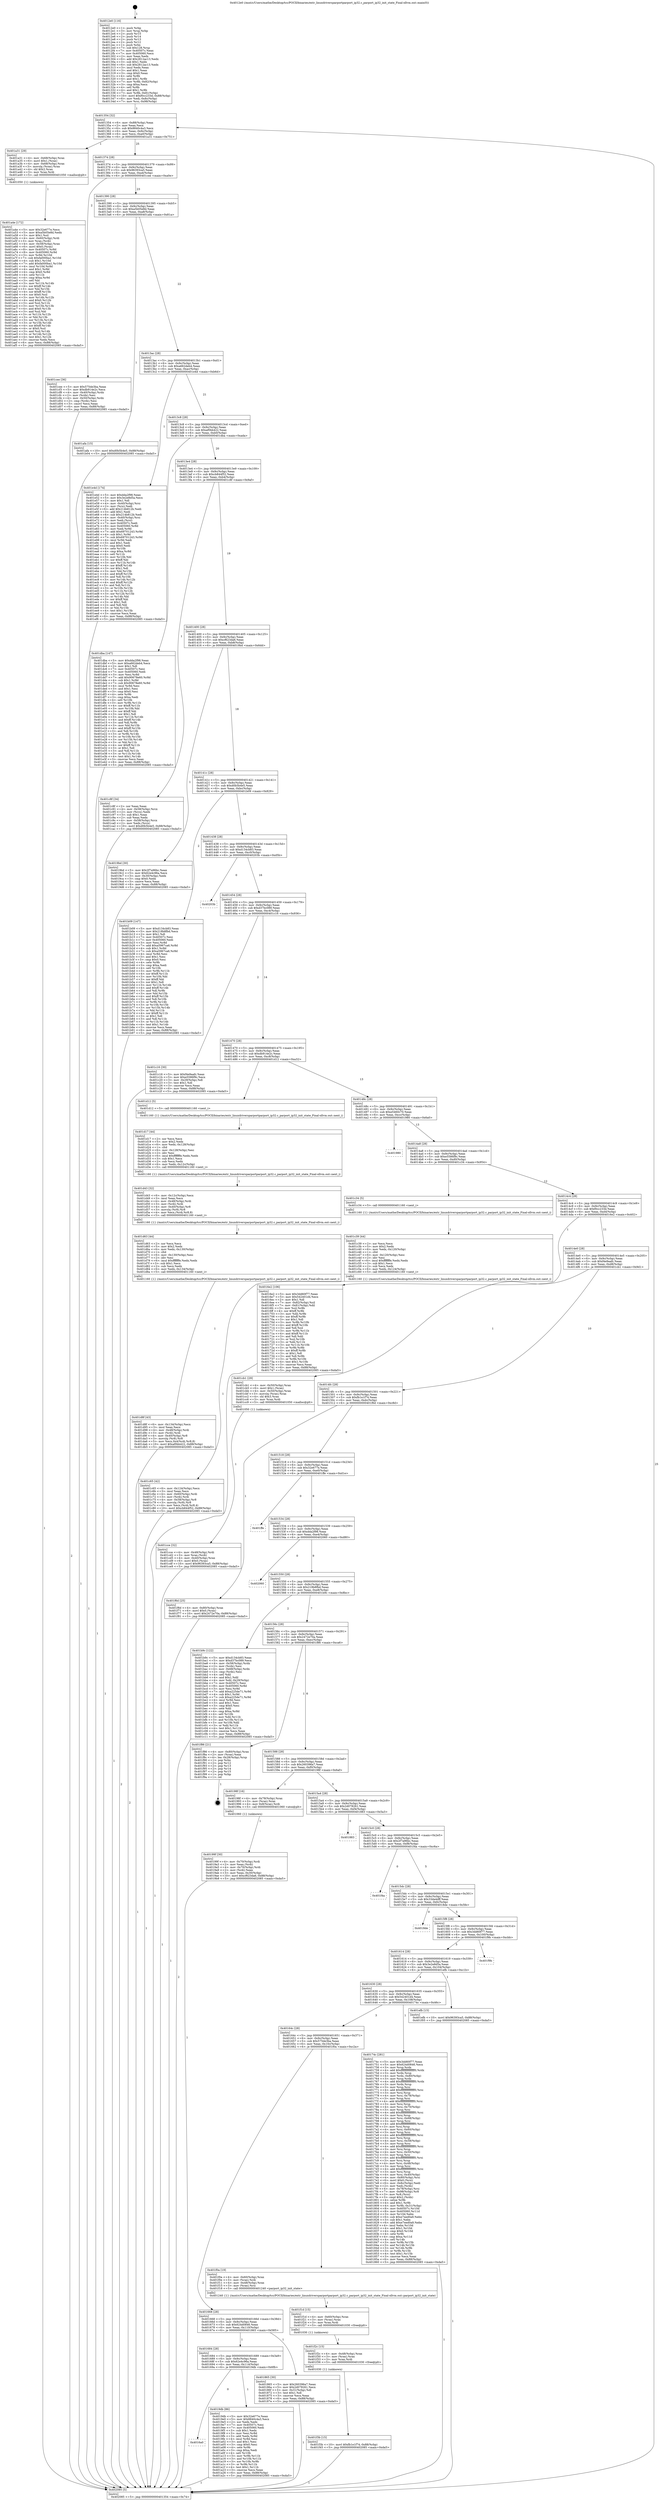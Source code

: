 digraph "0x4012e0" {
  label = "0x4012e0 (/mnt/c/Users/mathe/Desktop/tcc/POCII/binaries/extr_linuxdriversparportparport_ip32.c_parport_ip32_init_state_Final-ollvm.out::main(0))"
  labelloc = "t"
  node[shape=record]

  Entry [label="",width=0.3,height=0.3,shape=circle,fillcolor=black,style=filled]
  "0x401354" [label="{
     0x401354 [32]\l
     | [instrs]\l
     &nbsp;&nbsp;0x401354 \<+6\>: mov -0x88(%rbp),%eax\l
     &nbsp;&nbsp;0x40135a \<+2\>: mov %eax,%ecx\l
     &nbsp;&nbsp;0x40135c \<+6\>: sub $0x8840c4a3,%ecx\l
     &nbsp;&nbsp;0x401362 \<+6\>: mov %eax,-0x9c(%rbp)\l
     &nbsp;&nbsp;0x401368 \<+6\>: mov %ecx,-0xa0(%rbp)\l
     &nbsp;&nbsp;0x40136e \<+6\>: je 0000000000401a31 \<main+0x751\>\l
  }"]
  "0x401a31" [label="{
     0x401a31 [29]\l
     | [instrs]\l
     &nbsp;&nbsp;0x401a31 \<+4\>: mov -0x68(%rbp),%rax\l
     &nbsp;&nbsp;0x401a35 \<+6\>: movl $0x1,(%rax)\l
     &nbsp;&nbsp;0x401a3b \<+4\>: mov -0x68(%rbp),%rax\l
     &nbsp;&nbsp;0x401a3f \<+3\>: movslq (%rax),%rax\l
     &nbsp;&nbsp;0x401a42 \<+4\>: shl $0x2,%rax\l
     &nbsp;&nbsp;0x401a46 \<+3\>: mov %rax,%rdi\l
     &nbsp;&nbsp;0x401a49 \<+5\>: call 0000000000401050 \<malloc@plt\>\l
     | [calls]\l
     &nbsp;&nbsp;0x401050 \{1\} (unknown)\l
  }"]
  "0x401374" [label="{
     0x401374 [28]\l
     | [instrs]\l
     &nbsp;&nbsp;0x401374 \<+5\>: jmp 0000000000401379 \<main+0x99\>\l
     &nbsp;&nbsp;0x401379 \<+6\>: mov -0x9c(%rbp),%eax\l
     &nbsp;&nbsp;0x40137f \<+5\>: sub $0x96393ca5,%eax\l
     &nbsp;&nbsp;0x401384 \<+6\>: mov %eax,-0xa4(%rbp)\l
     &nbsp;&nbsp;0x40138a \<+6\>: je 0000000000401cee \<main+0xa0e\>\l
  }"]
  Exit [label="",width=0.3,height=0.3,shape=circle,fillcolor=black,style=filled,peripheries=2]
  "0x401cee" [label="{
     0x401cee [36]\l
     | [instrs]\l
     &nbsp;&nbsp;0x401cee \<+5\>: mov $0x575de3ba,%eax\l
     &nbsp;&nbsp;0x401cf3 \<+5\>: mov $0xdb914e2c,%ecx\l
     &nbsp;&nbsp;0x401cf8 \<+4\>: mov -0x40(%rbp),%rdx\l
     &nbsp;&nbsp;0x401cfc \<+2\>: mov (%rdx),%esi\l
     &nbsp;&nbsp;0x401cfe \<+4\>: mov -0x50(%rbp),%rdx\l
     &nbsp;&nbsp;0x401d02 \<+2\>: cmp (%rdx),%esi\l
     &nbsp;&nbsp;0x401d04 \<+3\>: cmovl %ecx,%eax\l
     &nbsp;&nbsp;0x401d07 \<+6\>: mov %eax,-0x88(%rbp)\l
     &nbsp;&nbsp;0x401d0d \<+5\>: jmp 0000000000402085 \<main+0xda5\>\l
  }"]
  "0x401390" [label="{
     0x401390 [28]\l
     | [instrs]\l
     &nbsp;&nbsp;0x401390 \<+5\>: jmp 0000000000401395 \<main+0xb5\>\l
     &nbsp;&nbsp;0x401395 \<+6\>: mov -0x9c(%rbp),%eax\l
     &nbsp;&nbsp;0x40139b \<+5\>: sub $0xa5b05e8d,%eax\l
     &nbsp;&nbsp;0x4013a0 \<+6\>: mov %eax,-0xa8(%rbp)\l
     &nbsp;&nbsp;0x4013a6 \<+6\>: je 0000000000401afa \<main+0x81a\>\l
  }"]
  "0x401f3b" [label="{
     0x401f3b [15]\l
     | [instrs]\l
     &nbsp;&nbsp;0x401f3b \<+10\>: movl $0xfb1e1f74,-0x88(%rbp)\l
     &nbsp;&nbsp;0x401f45 \<+5\>: jmp 0000000000402085 \<main+0xda5\>\l
  }"]
  "0x401afa" [label="{
     0x401afa [15]\l
     | [instrs]\l
     &nbsp;&nbsp;0x401afa \<+10\>: movl $0xd0b5b4e5,-0x88(%rbp)\l
     &nbsp;&nbsp;0x401b04 \<+5\>: jmp 0000000000402085 \<main+0xda5\>\l
  }"]
  "0x4013ac" [label="{
     0x4013ac [28]\l
     | [instrs]\l
     &nbsp;&nbsp;0x4013ac \<+5\>: jmp 00000000004013b1 \<main+0xd1\>\l
     &nbsp;&nbsp;0x4013b1 \<+6\>: mov -0x9c(%rbp),%eax\l
     &nbsp;&nbsp;0x4013b7 \<+5\>: sub $0xa662deb4,%eax\l
     &nbsp;&nbsp;0x4013bc \<+6\>: mov %eax,-0xac(%rbp)\l
     &nbsp;&nbsp;0x4013c2 \<+6\>: je 0000000000401e4d \<main+0xb6d\>\l
  }"]
  "0x401f2c" [label="{
     0x401f2c [15]\l
     | [instrs]\l
     &nbsp;&nbsp;0x401f2c \<+4\>: mov -0x48(%rbp),%rax\l
     &nbsp;&nbsp;0x401f30 \<+3\>: mov (%rax),%rax\l
     &nbsp;&nbsp;0x401f33 \<+3\>: mov %rax,%rdi\l
     &nbsp;&nbsp;0x401f36 \<+5\>: call 0000000000401030 \<free@plt\>\l
     | [calls]\l
     &nbsp;&nbsp;0x401030 \{1\} (unknown)\l
  }"]
  "0x401e4d" [label="{
     0x401e4d [174]\l
     | [instrs]\l
     &nbsp;&nbsp;0x401e4d \<+5\>: mov $0xdda2f98,%eax\l
     &nbsp;&nbsp;0x401e52 \<+5\>: mov $0x3e2e8d5a,%ecx\l
     &nbsp;&nbsp;0x401e57 \<+2\>: mov $0x1,%dl\l
     &nbsp;&nbsp;0x401e59 \<+4\>: mov -0x40(%rbp),%rsi\l
     &nbsp;&nbsp;0x401e5d \<+2\>: mov (%rsi),%edi\l
     &nbsp;&nbsp;0x401e5f \<+6\>: add $0x214b812b,%edi\l
     &nbsp;&nbsp;0x401e65 \<+3\>: add $0x1,%edi\l
     &nbsp;&nbsp;0x401e68 \<+6\>: sub $0x214b812b,%edi\l
     &nbsp;&nbsp;0x401e6e \<+4\>: mov -0x40(%rbp),%rsi\l
     &nbsp;&nbsp;0x401e72 \<+2\>: mov %edi,(%rsi)\l
     &nbsp;&nbsp;0x401e74 \<+7\>: mov 0x40507c,%edi\l
     &nbsp;&nbsp;0x401e7b \<+8\>: mov 0x405060,%r8d\l
     &nbsp;&nbsp;0x401e83 \<+3\>: mov %edi,%r9d\l
     &nbsp;&nbsp;0x401e86 \<+7\>: add $0x69701243,%r9d\l
     &nbsp;&nbsp;0x401e8d \<+4\>: sub $0x1,%r9d\l
     &nbsp;&nbsp;0x401e91 \<+7\>: sub $0x69701243,%r9d\l
     &nbsp;&nbsp;0x401e98 \<+4\>: imul %r9d,%edi\l
     &nbsp;&nbsp;0x401e9c \<+3\>: and $0x1,%edi\l
     &nbsp;&nbsp;0x401e9f \<+3\>: cmp $0x0,%edi\l
     &nbsp;&nbsp;0x401ea2 \<+4\>: sete %r10b\l
     &nbsp;&nbsp;0x401ea6 \<+4\>: cmp $0xa,%r8d\l
     &nbsp;&nbsp;0x401eaa \<+4\>: setl %r11b\l
     &nbsp;&nbsp;0x401eae \<+3\>: mov %r10b,%bl\l
     &nbsp;&nbsp;0x401eb1 \<+3\>: xor $0xff,%bl\l
     &nbsp;&nbsp;0x401eb4 \<+3\>: mov %r11b,%r14b\l
     &nbsp;&nbsp;0x401eb7 \<+4\>: xor $0xff,%r14b\l
     &nbsp;&nbsp;0x401ebb \<+3\>: xor $0x1,%dl\l
     &nbsp;&nbsp;0x401ebe \<+3\>: mov %bl,%r15b\l
     &nbsp;&nbsp;0x401ec1 \<+4\>: and $0xff,%r15b\l
     &nbsp;&nbsp;0x401ec5 \<+3\>: and %dl,%r10b\l
     &nbsp;&nbsp;0x401ec8 \<+3\>: mov %r14b,%r12b\l
     &nbsp;&nbsp;0x401ecb \<+4\>: and $0xff,%r12b\l
     &nbsp;&nbsp;0x401ecf \<+3\>: and %dl,%r11b\l
     &nbsp;&nbsp;0x401ed2 \<+3\>: or %r10b,%r15b\l
     &nbsp;&nbsp;0x401ed5 \<+3\>: or %r11b,%r12b\l
     &nbsp;&nbsp;0x401ed8 \<+3\>: xor %r12b,%r15b\l
     &nbsp;&nbsp;0x401edb \<+3\>: or %r14b,%bl\l
     &nbsp;&nbsp;0x401ede \<+3\>: xor $0xff,%bl\l
     &nbsp;&nbsp;0x401ee1 \<+3\>: or $0x1,%dl\l
     &nbsp;&nbsp;0x401ee4 \<+2\>: and %dl,%bl\l
     &nbsp;&nbsp;0x401ee6 \<+3\>: or %bl,%r15b\l
     &nbsp;&nbsp;0x401ee9 \<+4\>: test $0x1,%r15b\l
     &nbsp;&nbsp;0x401eed \<+3\>: cmovne %ecx,%eax\l
     &nbsp;&nbsp;0x401ef0 \<+6\>: mov %eax,-0x88(%rbp)\l
     &nbsp;&nbsp;0x401ef6 \<+5\>: jmp 0000000000402085 \<main+0xda5\>\l
  }"]
  "0x4013c8" [label="{
     0x4013c8 [28]\l
     | [instrs]\l
     &nbsp;&nbsp;0x4013c8 \<+5\>: jmp 00000000004013cd \<main+0xed\>\l
     &nbsp;&nbsp;0x4013cd \<+6\>: mov -0x9c(%rbp),%eax\l
     &nbsp;&nbsp;0x4013d3 \<+5\>: sub $0xaf0bb422,%eax\l
     &nbsp;&nbsp;0x4013d8 \<+6\>: mov %eax,-0xb0(%rbp)\l
     &nbsp;&nbsp;0x4013de \<+6\>: je 0000000000401dba \<main+0xada\>\l
  }"]
  "0x401f1d" [label="{
     0x401f1d [15]\l
     | [instrs]\l
     &nbsp;&nbsp;0x401f1d \<+4\>: mov -0x60(%rbp),%rax\l
     &nbsp;&nbsp;0x401f21 \<+3\>: mov (%rax),%rax\l
     &nbsp;&nbsp;0x401f24 \<+3\>: mov %rax,%rdi\l
     &nbsp;&nbsp;0x401f27 \<+5\>: call 0000000000401030 \<free@plt\>\l
     | [calls]\l
     &nbsp;&nbsp;0x401030 \{1\} (unknown)\l
  }"]
  "0x401dba" [label="{
     0x401dba [147]\l
     | [instrs]\l
     &nbsp;&nbsp;0x401dba \<+5\>: mov $0xdda2f98,%eax\l
     &nbsp;&nbsp;0x401dbf \<+5\>: mov $0xa662deb4,%ecx\l
     &nbsp;&nbsp;0x401dc4 \<+2\>: mov $0x1,%dl\l
     &nbsp;&nbsp;0x401dc6 \<+7\>: mov 0x40507c,%esi\l
     &nbsp;&nbsp;0x401dcd \<+7\>: mov 0x405060,%edi\l
     &nbsp;&nbsp;0x401dd4 \<+3\>: mov %esi,%r8d\l
     &nbsp;&nbsp;0x401dd7 \<+7\>: add $0x90678e60,%r8d\l
     &nbsp;&nbsp;0x401dde \<+4\>: sub $0x1,%r8d\l
     &nbsp;&nbsp;0x401de2 \<+7\>: sub $0x90678e60,%r8d\l
     &nbsp;&nbsp;0x401de9 \<+4\>: imul %r8d,%esi\l
     &nbsp;&nbsp;0x401ded \<+3\>: and $0x1,%esi\l
     &nbsp;&nbsp;0x401df0 \<+3\>: cmp $0x0,%esi\l
     &nbsp;&nbsp;0x401df3 \<+4\>: sete %r9b\l
     &nbsp;&nbsp;0x401df7 \<+3\>: cmp $0xa,%edi\l
     &nbsp;&nbsp;0x401dfa \<+4\>: setl %r10b\l
     &nbsp;&nbsp;0x401dfe \<+3\>: mov %r9b,%r11b\l
     &nbsp;&nbsp;0x401e01 \<+4\>: xor $0xff,%r11b\l
     &nbsp;&nbsp;0x401e05 \<+3\>: mov %r10b,%bl\l
     &nbsp;&nbsp;0x401e08 \<+3\>: xor $0xff,%bl\l
     &nbsp;&nbsp;0x401e0b \<+3\>: xor $0x1,%dl\l
     &nbsp;&nbsp;0x401e0e \<+3\>: mov %r11b,%r14b\l
     &nbsp;&nbsp;0x401e11 \<+4\>: and $0xff,%r14b\l
     &nbsp;&nbsp;0x401e15 \<+3\>: and %dl,%r9b\l
     &nbsp;&nbsp;0x401e18 \<+3\>: mov %bl,%r15b\l
     &nbsp;&nbsp;0x401e1b \<+4\>: and $0xff,%r15b\l
     &nbsp;&nbsp;0x401e1f \<+3\>: and %dl,%r10b\l
     &nbsp;&nbsp;0x401e22 \<+3\>: or %r9b,%r14b\l
     &nbsp;&nbsp;0x401e25 \<+3\>: or %r10b,%r15b\l
     &nbsp;&nbsp;0x401e28 \<+3\>: xor %r15b,%r14b\l
     &nbsp;&nbsp;0x401e2b \<+3\>: or %bl,%r11b\l
     &nbsp;&nbsp;0x401e2e \<+4\>: xor $0xff,%r11b\l
     &nbsp;&nbsp;0x401e32 \<+3\>: or $0x1,%dl\l
     &nbsp;&nbsp;0x401e35 \<+3\>: and %dl,%r11b\l
     &nbsp;&nbsp;0x401e38 \<+3\>: or %r11b,%r14b\l
     &nbsp;&nbsp;0x401e3b \<+4\>: test $0x1,%r14b\l
     &nbsp;&nbsp;0x401e3f \<+3\>: cmovne %ecx,%eax\l
     &nbsp;&nbsp;0x401e42 \<+6\>: mov %eax,-0x88(%rbp)\l
     &nbsp;&nbsp;0x401e48 \<+5\>: jmp 0000000000402085 \<main+0xda5\>\l
  }"]
  "0x4013e4" [label="{
     0x4013e4 [28]\l
     | [instrs]\l
     &nbsp;&nbsp;0x4013e4 \<+5\>: jmp 00000000004013e9 \<main+0x109\>\l
     &nbsp;&nbsp;0x4013e9 \<+6\>: mov -0x9c(%rbp),%eax\l
     &nbsp;&nbsp;0x4013ef \<+5\>: sub $0xcb844f52,%eax\l
     &nbsp;&nbsp;0x4013f4 \<+6\>: mov %eax,-0xb4(%rbp)\l
     &nbsp;&nbsp;0x4013fa \<+6\>: je 0000000000401c8f \<main+0x9af\>\l
  }"]
  "0x401d8f" [label="{
     0x401d8f [43]\l
     | [instrs]\l
     &nbsp;&nbsp;0x401d8f \<+6\>: mov -0x134(%rbp),%ecx\l
     &nbsp;&nbsp;0x401d95 \<+3\>: imul %eax,%ecx\l
     &nbsp;&nbsp;0x401d98 \<+4\>: mov -0x48(%rbp),%rdi\l
     &nbsp;&nbsp;0x401d9c \<+3\>: mov (%rdi),%rdi\l
     &nbsp;&nbsp;0x401d9f \<+4\>: mov -0x40(%rbp),%r8\l
     &nbsp;&nbsp;0x401da3 \<+3\>: movslq (%r8),%r8\l
     &nbsp;&nbsp;0x401da6 \<+5\>: mov %ecx,0x4(%rdi,%r8,8)\l
     &nbsp;&nbsp;0x401dab \<+10\>: movl $0xaf0bb422,-0x88(%rbp)\l
     &nbsp;&nbsp;0x401db5 \<+5\>: jmp 0000000000402085 \<main+0xda5\>\l
  }"]
  "0x401c8f" [label="{
     0x401c8f [34]\l
     | [instrs]\l
     &nbsp;&nbsp;0x401c8f \<+2\>: xor %eax,%eax\l
     &nbsp;&nbsp;0x401c91 \<+4\>: mov -0x58(%rbp),%rcx\l
     &nbsp;&nbsp;0x401c95 \<+2\>: mov (%rcx),%edx\l
     &nbsp;&nbsp;0x401c97 \<+3\>: sub $0x1,%eax\l
     &nbsp;&nbsp;0x401c9a \<+2\>: sub %eax,%edx\l
     &nbsp;&nbsp;0x401c9c \<+4\>: mov -0x58(%rbp),%rcx\l
     &nbsp;&nbsp;0x401ca0 \<+2\>: mov %edx,(%rcx)\l
     &nbsp;&nbsp;0x401ca2 \<+10\>: movl $0xd0b5b4e5,-0x88(%rbp)\l
     &nbsp;&nbsp;0x401cac \<+5\>: jmp 0000000000402085 \<main+0xda5\>\l
  }"]
  "0x401400" [label="{
     0x401400 [28]\l
     | [instrs]\l
     &nbsp;&nbsp;0x401400 \<+5\>: jmp 0000000000401405 \<main+0x125\>\l
     &nbsp;&nbsp;0x401405 \<+6\>: mov -0x9c(%rbp),%eax\l
     &nbsp;&nbsp;0x40140b \<+5\>: sub $0xcf623da6,%eax\l
     &nbsp;&nbsp;0x401410 \<+6\>: mov %eax,-0xb8(%rbp)\l
     &nbsp;&nbsp;0x401416 \<+6\>: je 00000000004019bd \<main+0x6dd\>\l
  }"]
  "0x401d63" [label="{
     0x401d63 [44]\l
     | [instrs]\l
     &nbsp;&nbsp;0x401d63 \<+2\>: xor %ecx,%ecx\l
     &nbsp;&nbsp;0x401d65 \<+5\>: mov $0x2,%edx\l
     &nbsp;&nbsp;0x401d6a \<+6\>: mov %edx,-0x130(%rbp)\l
     &nbsp;&nbsp;0x401d70 \<+1\>: cltd\l
     &nbsp;&nbsp;0x401d71 \<+6\>: mov -0x130(%rbp),%esi\l
     &nbsp;&nbsp;0x401d77 \<+2\>: idiv %esi\l
     &nbsp;&nbsp;0x401d79 \<+6\>: imul $0xfffffffe,%edx,%edx\l
     &nbsp;&nbsp;0x401d7f \<+3\>: sub $0x1,%ecx\l
     &nbsp;&nbsp;0x401d82 \<+2\>: sub %ecx,%edx\l
     &nbsp;&nbsp;0x401d84 \<+6\>: mov %edx,-0x134(%rbp)\l
     &nbsp;&nbsp;0x401d8a \<+5\>: call 0000000000401160 \<next_i\>\l
     | [calls]\l
     &nbsp;&nbsp;0x401160 \{1\} (/mnt/c/Users/mathe/Desktop/tcc/POCII/binaries/extr_linuxdriversparportparport_ip32.c_parport_ip32_init_state_Final-ollvm.out::next_i)\l
  }"]
  "0x4019bd" [label="{
     0x4019bd [30]\l
     | [instrs]\l
     &nbsp;&nbsp;0x4019bd \<+5\>: mov $0x2f7a96bc,%eax\l
     &nbsp;&nbsp;0x4019c2 \<+5\>: mov $0x62e4c96a,%ecx\l
     &nbsp;&nbsp;0x4019c7 \<+3\>: mov -0x30(%rbp),%edx\l
     &nbsp;&nbsp;0x4019ca \<+3\>: cmp $0x0,%edx\l
     &nbsp;&nbsp;0x4019cd \<+3\>: cmove %ecx,%eax\l
     &nbsp;&nbsp;0x4019d0 \<+6\>: mov %eax,-0x88(%rbp)\l
     &nbsp;&nbsp;0x4019d6 \<+5\>: jmp 0000000000402085 \<main+0xda5\>\l
  }"]
  "0x40141c" [label="{
     0x40141c [28]\l
     | [instrs]\l
     &nbsp;&nbsp;0x40141c \<+5\>: jmp 0000000000401421 \<main+0x141\>\l
     &nbsp;&nbsp;0x401421 \<+6\>: mov -0x9c(%rbp),%eax\l
     &nbsp;&nbsp;0x401427 \<+5\>: sub $0xd0b5b4e5,%eax\l
     &nbsp;&nbsp;0x40142c \<+6\>: mov %eax,-0xbc(%rbp)\l
     &nbsp;&nbsp;0x401432 \<+6\>: je 0000000000401b09 \<main+0x829\>\l
  }"]
  "0x401d43" [label="{
     0x401d43 [32]\l
     | [instrs]\l
     &nbsp;&nbsp;0x401d43 \<+6\>: mov -0x12c(%rbp),%ecx\l
     &nbsp;&nbsp;0x401d49 \<+3\>: imul %eax,%ecx\l
     &nbsp;&nbsp;0x401d4c \<+4\>: mov -0x48(%rbp),%rdi\l
     &nbsp;&nbsp;0x401d50 \<+3\>: mov (%rdi),%rdi\l
     &nbsp;&nbsp;0x401d53 \<+4\>: mov -0x40(%rbp),%r8\l
     &nbsp;&nbsp;0x401d57 \<+3\>: movslq (%r8),%r8\l
     &nbsp;&nbsp;0x401d5a \<+4\>: mov %ecx,(%rdi,%r8,8)\l
     &nbsp;&nbsp;0x401d5e \<+5\>: call 0000000000401160 \<next_i\>\l
     | [calls]\l
     &nbsp;&nbsp;0x401160 \{1\} (/mnt/c/Users/mathe/Desktop/tcc/POCII/binaries/extr_linuxdriversparportparport_ip32.c_parport_ip32_init_state_Final-ollvm.out::next_i)\l
  }"]
  "0x401b09" [label="{
     0x401b09 [147]\l
     | [instrs]\l
     &nbsp;&nbsp;0x401b09 \<+5\>: mov $0xd134cb83,%eax\l
     &nbsp;&nbsp;0x401b0e \<+5\>: mov $0x218b8fbd,%ecx\l
     &nbsp;&nbsp;0x401b13 \<+2\>: mov $0x1,%dl\l
     &nbsp;&nbsp;0x401b15 \<+7\>: mov 0x40507c,%esi\l
     &nbsp;&nbsp;0x401b1c \<+7\>: mov 0x405060,%edi\l
     &nbsp;&nbsp;0x401b23 \<+3\>: mov %esi,%r8d\l
     &nbsp;&nbsp;0x401b26 \<+7\>: add $0xa5967ca6,%r8d\l
     &nbsp;&nbsp;0x401b2d \<+4\>: sub $0x1,%r8d\l
     &nbsp;&nbsp;0x401b31 \<+7\>: sub $0xa5967ca6,%r8d\l
     &nbsp;&nbsp;0x401b38 \<+4\>: imul %r8d,%esi\l
     &nbsp;&nbsp;0x401b3c \<+3\>: and $0x1,%esi\l
     &nbsp;&nbsp;0x401b3f \<+3\>: cmp $0x0,%esi\l
     &nbsp;&nbsp;0x401b42 \<+4\>: sete %r9b\l
     &nbsp;&nbsp;0x401b46 \<+3\>: cmp $0xa,%edi\l
     &nbsp;&nbsp;0x401b49 \<+4\>: setl %r10b\l
     &nbsp;&nbsp;0x401b4d \<+3\>: mov %r9b,%r11b\l
     &nbsp;&nbsp;0x401b50 \<+4\>: xor $0xff,%r11b\l
     &nbsp;&nbsp;0x401b54 \<+3\>: mov %r10b,%bl\l
     &nbsp;&nbsp;0x401b57 \<+3\>: xor $0xff,%bl\l
     &nbsp;&nbsp;0x401b5a \<+3\>: xor $0x1,%dl\l
     &nbsp;&nbsp;0x401b5d \<+3\>: mov %r11b,%r14b\l
     &nbsp;&nbsp;0x401b60 \<+4\>: and $0xff,%r14b\l
     &nbsp;&nbsp;0x401b64 \<+3\>: and %dl,%r9b\l
     &nbsp;&nbsp;0x401b67 \<+3\>: mov %bl,%r15b\l
     &nbsp;&nbsp;0x401b6a \<+4\>: and $0xff,%r15b\l
     &nbsp;&nbsp;0x401b6e \<+3\>: and %dl,%r10b\l
     &nbsp;&nbsp;0x401b71 \<+3\>: or %r9b,%r14b\l
     &nbsp;&nbsp;0x401b74 \<+3\>: or %r10b,%r15b\l
     &nbsp;&nbsp;0x401b77 \<+3\>: xor %r15b,%r14b\l
     &nbsp;&nbsp;0x401b7a \<+3\>: or %bl,%r11b\l
     &nbsp;&nbsp;0x401b7d \<+4\>: xor $0xff,%r11b\l
     &nbsp;&nbsp;0x401b81 \<+3\>: or $0x1,%dl\l
     &nbsp;&nbsp;0x401b84 \<+3\>: and %dl,%r11b\l
     &nbsp;&nbsp;0x401b87 \<+3\>: or %r11b,%r14b\l
     &nbsp;&nbsp;0x401b8a \<+4\>: test $0x1,%r14b\l
     &nbsp;&nbsp;0x401b8e \<+3\>: cmovne %ecx,%eax\l
     &nbsp;&nbsp;0x401b91 \<+6\>: mov %eax,-0x88(%rbp)\l
     &nbsp;&nbsp;0x401b97 \<+5\>: jmp 0000000000402085 \<main+0xda5\>\l
  }"]
  "0x401438" [label="{
     0x401438 [28]\l
     | [instrs]\l
     &nbsp;&nbsp;0x401438 \<+5\>: jmp 000000000040143d \<main+0x15d\>\l
     &nbsp;&nbsp;0x40143d \<+6\>: mov -0x9c(%rbp),%eax\l
     &nbsp;&nbsp;0x401443 \<+5\>: sub $0xd134cb83,%eax\l
     &nbsp;&nbsp;0x401448 \<+6\>: mov %eax,-0xc0(%rbp)\l
     &nbsp;&nbsp;0x40144e \<+6\>: je 000000000040203b \<main+0xd5b\>\l
  }"]
  "0x401d17" [label="{
     0x401d17 [44]\l
     | [instrs]\l
     &nbsp;&nbsp;0x401d17 \<+2\>: xor %ecx,%ecx\l
     &nbsp;&nbsp;0x401d19 \<+5\>: mov $0x2,%edx\l
     &nbsp;&nbsp;0x401d1e \<+6\>: mov %edx,-0x128(%rbp)\l
     &nbsp;&nbsp;0x401d24 \<+1\>: cltd\l
     &nbsp;&nbsp;0x401d25 \<+6\>: mov -0x128(%rbp),%esi\l
     &nbsp;&nbsp;0x401d2b \<+2\>: idiv %esi\l
     &nbsp;&nbsp;0x401d2d \<+6\>: imul $0xfffffffe,%edx,%edx\l
     &nbsp;&nbsp;0x401d33 \<+3\>: sub $0x1,%ecx\l
     &nbsp;&nbsp;0x401d36 \<+2\>: sub %ecx,%edx\l
     &nbsp;&nbsp;0x401d38 \<+6\>: mov %edx,-0x12c(%rbp)\l
     &nbsp;&nbsp;0x401d3e \<+5\>: call 0000000000401160 \<next_i\>\l
     | [calls]\l
     &nbsp;&nbsp;0x401160 \{1\} (/mnt/c/Users/mathe/Desktop/tcc/POCII/binaries/extr_linuxdriversparportparport_ip32.c_parport_ip32_init_state_Final-ollvm.out::next_i)\l
  }"]
  "0x40203b" [label="{
     0x40203b\l
  }", style=dashed]
  "0x401454" [label="{
     0x401454 [28]\l
     | [instrs]\l
     &nbsp;&nbsp;0x401454 \<+5\>: jmp 0000000000401459 \<main+0x179\>\l
     &nbsp;&nbsp;0x401459 \<+6\>: mov -0x9c(%rbp),%eax\l
     &nbsp;&nbsp;0x40145f \<+5\>: sub $0xd37bc089,%eax\l
     &nbsp;&nbsp;0x401464 \<+6\>: mov %eax,-0xc4(%rbp)\l
     &nbsp;&nbsp;0x40146a \<+6\>: je 0000000000401c16 \<main+0x936\>\l
  }"]
  "0x401cce" [label="{
     0x401cce [32]\l
     | [instrs]\l
     &nbsp;&nbsp;0x401cce \<+4\>: mov -0x48(%rbp),%rdi\l
     &nbsp;&nbsp;0x401cd2 \<+3\>: mov %rax,(%rdi)\l
     &nbsp;&nbsp;0x401cd5 \<+4\>: mov -0x40(%rbp),%rax\l
     &nbsp;&nbsp;0x401cd9 \<+6\>: movl $0x0,(%rax)\l
     &nbsp;&nbsp;0x401cdf \<+10\>: movl $0x96393ca5,-0x88(%rbp)\l
     &nbsp;&nbsp;0x401ce9 \<+5\>: jmp 0000000000402085 \<main+0xda5\>\l
  }"]
  "0x401c16" [label="{
     0x401c16 [30]\l
     | [instrs]\l
     &nbsp;&nbsp;0x401c16 \<+5\>: mov $0xf4e9aafc,%eax\l
     &nbsp;&nbsp;0x401c1b \<+5\>: mov $0xe5586f9c,%ecx\l
     &nbsp;&nbsp;0x401c20 \<+3\>: mov -0x29(%rbp),%dl\l
     &nbsp;&nbsp;0x401c23 \<+3\>: test $0x1,%dl\l
     &nbsp;&nbsp;0x401c26 \<+3\>: cmovne %ecx,%eax\l
     &nbsp;&nbsp;0x401c29 \<+6\>: mov %eax,-0x88(%rbp)\l
     &nbsp;&nbsp;0x401c2f \<+5\>: jmp 0000000000402085 \<main+0xda5\>\l
  }"]
  "0x401470" [label="{
     0x401470 [28]\l
     | [instrs]\l
     &nbsp;&nbsp;0x401470 \<+5\>: jmp 0000000000401475 \<main+0x195\>\l
     &nbsp;&nbsp;0x401475 \<+6\>: mov -0x9c(%rbp),%eax\l
     &nbsp;&nbsp;0x40147b \<+5\>: sub $0xdb914e2c,%eax\l
     &nbsp;&nbsp;0x401480 \<+6\>: mov %eax,-0xc8(%rbp)\l
     &nbsp;&nbsp;0x401486 \<+6\>: je 0000000000401d12 \<main+0xa32\>\l
  }"]
  "0x401c65" [label="{
     0x401c65 [42]\l
     | [instrs]\l
     &nbsp;&nbsp;0x401c65 \<+6\>: mov -0x124(%rbp),%ecx\l
     &nbsp;&nbsp;0x401c6b \<+3\>: imul %eax,%ecx\l
     &nbsp;&nbsp;0x401c6e \<+4\>: mov -0x60(%rbp),%rdi\l
     &nbsp;&nbsp;0x401c72 \<+3\>: mov (%rdi),%rdi\l
     &nbsp;&nbsp;0x401c75 \<+4\>: mov -0x58(%rbp),%r8\l
     &nbsp;&nbsp;0x401c79 \<+3\>: movslq (%r8),%r8\l
     &nbsp;&nbsp;0x401c7c \<+4\>: mov %ecx,(%rdi,%r8,4)\l
     &nbsp;&nbsp;0x401c80 \<+10\>: movl $0xcb844f52,-0x88(%rbp)\l
     &nbsp;&nbsp;0x401c8a \<+5\>: jmp 0000000000402085 \<main+0xda5\>\l
  }"]
  "0x401d12" [label="{
     0x401d12 [5]\l
     | [instrs]\l
     &nbsp;&nbsp;0x401d12 \<+5\>: call 0000000000401160 \<next_i\>\l
     | [calls]\l
     &nbsp;&nbsp;0x401160 \{1\} (/mnt/c/Users/mathe/Desktop/tcc/POCII/binaries/extr_linuxdriversparportparport_ip32.c_parport_ip32_init_state_Final-ollvm.out::next_i)\l
  }"]
  "0x40148c" [label="{
     0x40148c [28]\l
     | [instrs]\l
     &nbsp;&nbsp;0x40148c \<+5\>: jmp 0000000000401491 \<main+0x1b1\>\l
     &nbsp;&nbsp;0x401491 \<+6\>: mov -0x9c(%rbp),%eax\l
     &nbsp;&nbsp;0x401497 \<+5\>: sub $0xe5460c70,%eax\l
     &nbsp;&nbsp;0x40149c \<+6\>: mov %eax,-0xcc(%rbp)\l
     &nbsp;&nbsp;0x4014a2 \<+6\>: je 0000000000401980 \<main+0x6a0\>\l
  }"]
  "0x401c39" [label="{
     0x401c39 [44]\l
     | [instrs]\l
     &nbsp;&nbsp;0x401c39 \<+2\>: xor %ecx,%ecx\l
     &nbsp;&nbsp;0x401c3b \<+5\>: mov $0x2,%edx\l
     &nbsp;&nbsp;0x401c40 \<+6\>: mov %edx,-0x120(%rbp)\l
     &nbsp;&nbsp;0x401c46 \<+1\>: cltd\l
     &nbsp;&nbsp;0x401c47 \<+6\>: mov -0x120(%rbp),%esi\l
     &nbsp;&nbsp;0x401c4d \<+2\>: idiv %esi\l
     &nbsp;&nbsp;0x401c4f \<+6\>: imul $0xfffffffe,%edx,%edx\l
     &nbsp;&nbsp;0x401c55 \<+3\>: sub $0x1,%ecx\l
     &nbsp;&nbsp;0x401c58 \<+2\>: sub %ecx,%edx\l
     &nbsp;&nbsp;0x401c5a \<+6\>: mov %edx,-0x124(%rbp)\l
     &nbsp;&nbsp;0x401c60 \<+5\>: call 0000000000401160 \<next_i\>\l
     | [calls]\l
     &nbsp;&nbsp;0x401160 \{1\} (/mnt/c/Users/mathe/Desktop/tcc/POCII/binaries/extr_linuxdriversparportparport_ip32.c_parport_ip32_init_state_Final-ollvm.out::next_i)\l
  }"]
  "0x401980" [label="{
     0x401980\l
  }", style=dashed]
  "0x4014a8" [label="{
     0x4014a8 [28]\l
     | [instrs]\l
     &nbsp;&nbsp;0x4014a8 \<+5\>: jmp 00000000004014ad \<main+0x1cd\>\l
     &nbsp;&nbsp;0x4014ad \<+6\>: mov -0x9c(%rbp),%eax\l
     &nbsp;&nbsp;0x4014b3 \<+5\>: sub $0xe5586f9c,%eax\l
     &nbsp;&nbsp;0x4014b8 \<+6\>: mov %eax,-0xd0(%rbp)\l
     &nbsp;&nbsp;0x4014be \<+6\>: je 0000000000401c34 \<main+0x954\>\l
  }"]
  "0x401a4e" [label="{
     0x401a4e [172]\l
     | [instrs]\l
     &nbsp;&nbsp;0x401a4e \<+5\>: mov $0x32e677e,%ecx\l
     &nbsp;&nbsp;0x401a53 \<+5\>: mov $0xa5b05e8d,%edx\l
     &nbsp;&nbsp;0x401a58 \<+3\>: mov $0x1,%sil\l
     &nbsp;&nbsp;0x401a5b \<+4\>: mov -0x60(%rbp),%rdi\l
     &nbsp;&nbsp;0x401a5f \<+3\>: mov %rax,(%rdi)\l
     &nbsp;&nbsp;0x401a62 \<+4\>: mov -0x58(%rbp),%rax\l
     &nbsp;&nbsp;0x401a66 \<+6\>: movl $0x0,(%rax)\l
     &nbsp;&nbsp;0x401a6c \<+8\>: mov 0x40507c,%r8d\l
     &nbsp;&nbsp;0x401a74 \<+8\>: mov 0x405060,%r9d\l
     &nbsp;&nbsp;0x401a7c \<+3\>: mov %r8d,%r10d\l
     &nbsp;&nbsp;0x401a7f \<+7\>: sub $0xfa000ba1,%r10d\l
     &nbsp;&nbsp;0x401a86 \<+4\>: sub $0x1,%r10d\l
     &nbsp;&nbsp;0x401a8a \<+7\>: add $0xfa000ba1,%r10d\l
     &nbsp;&nbsp;0x401a91 \<+4\>: imul %r10d,%r8d\l
     &nbsp;&nbsp;0x401a95 \<+4\>: and $0x1,%r8d\l
     &nbsp;&nbsp;0x401a99 \<+4\>: cmp $0x0,%r8d\l
     &nbsp;&nbsp;0x401a9d \<+4\>: sete %r11b\l
     &nbsp;&nbsp;0x401aa1 \<+4\>: cmp $0xa,%r9d\l
     &nbsp;&nbsp;0x401aa5 \<+3\>: setl %bl\l
     &nbsp;&nbsp;0x401aa8 \<+3\>: mov %r11b,%r14b\l
     &nbsp;&nbsp;0x401aab \<+4\>: xor $0xff,%r14b\l
     &nbsp;&nbsp;0x401aaf \<+3\>: mov %bl,%r15b\l
     &nbsp;&nbsp;0x401ab2 \<+4\>: xor $0xff,%r15b\l
     &nbsp;&nbsp;0x401ab6 \<+4\>: xor $0x0,%sil\l
     &nbsp;&nbsp;0x401aba \<+3\>: mov %r14b,%r12b\l
     &nbsp;&nbsp;0x401abd \<+4\>: and $0x0,%r12b\l
     &nbsp;&nbsp;0x401ac1 \<+3\>: and %sil,%r11b\l
     &nbsp;&nbsp;0x401ac4 \<+3\>: mov %r15b,%r13b\l
     &nbsp;&nbsp;0x401ac7 \<+4\>: and $0x0,%r13b\l
     &nbsp;&nbsp;0x401acb \<+3\>: and %sil,%bl\l
     &nbsp;&nbsp;0x401ace \<+3\>: or %r11b,%r12b\l
     &nbsp;&nbsp;0x401ad1 \<+3\>: or %bl,%r13b\l
     &nbsp;&nbsp;0x401ad4 \<+3\>: xor %r13b,%r12b\l
     &nbsp;&nbsp;0x401ad7 \<+3\>: or %r15b,%r14b\l
     &nbsp;&nbsp;0x401ada \<+4\>: xor $0xff,%r14b\l
     &nbsp;&nbsp;0x401ade \<+4\>: or $0x0,%sil\l
     &nbsp;&nbsp;0x401ae2 \<+3\>: and %sil,%r14b\l
     &nbsp;&nbsp;0x401ae5 \<+3\>: or %r14b,%r12b\l
     &nbsp;&nbsp;0x401ae8 \<+4\>: test $0x1,%r12b\l
     &nbsp;&nbsp;0x401aec \<+3\>: cmovne %edx,%ecx\l
     &nbsp;&nbsp;0x401aef \<+6\>: mov %ecx,-0x88(%rbp)\l
     &nbsp;&nbsp;0x401af5 \<+5\>: jmp 0000000000402085 \<main+0xda5\>\l
  }"]
  "0x401c34" [label="{
     0x401c34 [5]\l
     | [instrs]\l
     &nbsp;&nbsp;0x401c34 \<+5\>: call 0000000000401160 \<next_i\>\l
     | [calls]\l
     &nbsp;&nbsp;0x401160 \{1\} (/mnt/c/Users/mathe/Desktop/tcc/POCII/binaries/extr_linuxdriversparportparport_ip32.c_parport_ip32_init_state_Final-ollvm.out::next_i)\l
  }"]
  "0x4014c4" [label="{
     0x4014c4 [28]\l
     | [instrs]\l
     &nbsp;&nbsp;0x4014c4 \<+5\>: jmp 00000000004014c9 \<main+0x1e9\>\l
     &nbsp;&nbsp;0x4014c9 \<+6\>: mov -0x9c(%rbp),%eax\l
     &nbsp;&nbsp;0x4014cf \<+5\>: sub $0xf0cc233d,%eax\l
     &nbsp;&nbsp;0x4014d4 \<+6\>: mov %eax,-0xd4(%rbp)\l
     &nbsp;&nbsp;0x4014da \<+6\>: je 00000000004016e2 \<main+0x402\>\l
  }"]
  "0x4016a0" [label="{
     0x4016a0\l
  }", style=dashed]
  "0x4016e2" [label="{
     0x4016e2 [106]\l
     | [instrs]\l
     &nbsp;&nbsp;0x4016e2 \<+5\>: mov $0x3dd60f77,%eax\l
     &nbsp;&nbsp;0x4016e7 \<+5\>: mov $0x542401d4,%ecx\l
     &nbsp;&nbsp;0x4016ec \<+2\>: mov $0x1,%dl\l
     &nbsp;&nbsp;0x4016ee \<+7\>: mov -0x82(%rbp),%sil\l
     &nbsp;&nbsp;0x4016f5 \<+7\>: mov -0x81(%rbp),%dil\l
     &nbsp;&nbsp;0x4016fc \<+3\>: mov %sil,%r8b\l
     &nbsp;&nbsp;0x4016ff \<+4\>: xor $0xff,%r8b\l
     &nbsp;&nbsp;0x401703 \<+3\>: mov %dil,%r9b\l
     &nbsp;&nbsp;0x401706 \<+4\>: xor $0xff,%r9b\l
     &nbsp;&nbsp;0x40170a \<+3\>: xor $0x1,%dl\l
     &nbsp;&nbsp;0x40170d \<+3\>: mov %r8b,%r10b\l
     &nbsp;&nbsp;0x401710 \<+4\>: and $0xff,%r10b\l
     &nbsp;&nbsp;0x401714 \<+3\>: and %dl,%sil\l
     &nbsp;&nbsp;0x401717 \<+3\>: mov %r9b,%r11b\l
     &nbsp;&nbsp;0x40171a \<+4\>: and $0xff,%r11b\l
     &nbsp;&nbsp;0x40171e \<+3\>: and %dl,%dil\l
     &nbsp;&nbsp;0x401721 \<+3\>: or %sil,%r10b\l
     &nbsp;&nbsp;0x401724 \<+3\>: or %dil,%r11b\l
     &nbsp;&nbsp;0x401727 \<+3\>: xor %r11b,%r10b\l
     &nbsp;&nbsp;0x40172a \<+3\>: or %r9b,%r8b\l
     &nbsp;&nbsp;0x40172d \<+4\>: xor $0xff,%r8b\l
     &nbsp;&nbsp;0x401731 \<+3\>: or $0x1,%dl\l
     &nbsp;&nbsp;0x401734 \<+3\>: and %dl,%r8b\l
     &nbsp;&nbsp;0x401737 \<+3\>: or %r8b,%r10b\l
     &nbsp;&nbsp;0x40173a \<+4\>: test $0x1,%r10b\l
     &nbsp;&nbsp;0x40173e \<+3\>: cmovne %ecx,%eax\l
     &nbsp;&nbsp;0x401741 \<+6\>: mov %eax,-0x88(%rbp)\l
     &nbsp;&nbsp;0x401747 \<+5\>: jmp 0000000000402085 \<main+0xda5\>\l
  }"]
  "0x4014e0" [label="{
     0x4014e0 [28]\l
     | [instrs]\l
     &nbsp;&nbsp;0x4014e0 \<+5\>: jmp 00000000004014e5 \<main+0x205\>\l
     &nbsp;&nbsp;0x4014e5 \<+6\>: mov -0x9c(%rbp),%eax\l
     &nbsp;&nbsp;0x4014eb \<+5\>: sub $0xf4e9aafc,%eax\l
     &nbsp;&nbsp;0x4014f0 \<+6\>: mov %eax,-0xd8(%rbp)\l
     &nbsp;&nbsp;0x4014f6 \<+6\>: je 0000000000401cb1 \<main+0x9d1\>\l
  }"]
  "0x402085" [label="{
     0x402085 [5]\l
     | [instrs]\l
     &nbsp;&nbsp;0x402085 \<+5\>: jmp 0000000000401354 \<main+0x74\>\l
  }"]
  "0x4012e0" [label="{
     0x4012e0 [116]\l
     | [instrs]\l
     &nbsp;&nbsp;0x4012e0 \<+1\>: push %rbp\l
     &nbsp;&nbsp;0x4012e1 \<+3\>: mov %rsp,%rbp\l
     &nbsp;&nbsp;0x4012e4 \<+2\>: push %r15\l
     &nbsp;&nbsp;0x4012e6 \<+2\>: push %r14\l
     &nbsp;&nbsp;0x4012e8 \<+2\>: push %r13\l
     &nbsp;&nbsp;0x4012ea \<+2\>: push %r12\l
     &nbsp;&nbsp;0x4012ec \<+1\>: push %rbx\l
     &nbsp;&nbsp;0x4012ed \<+7\>: sub $0x128,%rsp\l
     &nbsp;&nbsp;0x4012f4 \<+7\>: mov 0x40507c,%eax\l
     &nbsp;&nbsp;0x4012fb \<+7\>: mov 0x405060,%ecx\l
     &nbsp;&nbsp;0x401302 \<+2\>: mov %eax,%edx\l
     &nbsp;&nbsp;0x401304 \<+6\>: add $0x2812ac13,%edx\l
     &nbsp;&nbsp;0x40130a \<+3\>: sub $0x1,%edx\l
     &nbsp;&nbsp;0x40130d \<+6\>: sub $0x2812ac13,%edx\l
     &nbsp;&nbsp;0x401313 \<+3\>: imul %edx,%eax\l
     &nbsp;&nbsp;0x401316 \<+3\>: and $0x1,%eax\l
     &nbsp;&nbsp;0x401319 \<+3\>: cmp $0x0,%eax\l
     &nbsp;&nbsp;0x40131c \<+4\>: sete %r8b\l
     &nbsp;&nbsp;0x401320 \<+4\>: and $0x1,%r8b\l
     &nbsp;&nbsp;0x401324 \<+7\>: mov %r8b,-0x82(%rbp)\l
     &nbsp;&nbsp;0x40132b \<+3\>: cmp $0xa,%ecx\l
     &nbsp;&nbsp;0x40132e \<+4\>: setl %r8b\l
     &nbsp;&nbsp;0x401332 \<+4\>: and $0x1,%r8b\l
     &nbsp;&nbsp;0x401336 \<+7\>: mov %r8b,-0x81(%rbp)\l
     &nbsp;&nbsp;0x40133d \<+10\>: movl $0xf0cc233d,-0x88(%rbp)\l
     &nbsp;&nbsp;0x401347 \<+6\>: mov %edi,-0x8c(%rbp)\l
     &nbsp;&nbsp;0x40134d \<+7\>: mov %rsi,-0x98(%rbp)\l
  }"]
  "0x4019db" [label="{
     0x4019db [86]\l
     | [instrs]\l
     &nbsp;&nbsp;0x4019db \<+5\>: mov $0x32e677e,%eax\l
     &nbsp;&nbsp;0x4019e0 \<+5\>: mov $0x8840c4a3,%ecx\l
     &nbsp;&nbsp;0x4019e5 \<+2\>: xor %edx,%edx\l
     &nbsp;&nbsp;0x4019e7 \<+7\>: mov 0x40507c,%esi\l
     &nbsp;&nbsp;0x4019ee \<+7\>: mov 0x405060,%edi\l
     &nbsp;&nbsp;0x4019f5 \<+3\>: sub $0x1,%edx\l
     &nbsp;&nbsp;0x4019f8 \<+3\>: mov %esi,%r8d\l
     &nbsp;&nbsp;0x4019fb \<+3\>: add %edx,%r8d\l
     &nbsp;&nbsp;0x4019fe \<+4\>: imul %r8d,%esi\l
     &nbsp;&nbsp;0x401a02 \<+3\>: and $0x1,%esi\l
     &nbsp;&nbsp;0x401a05 \<+3\>: cmp $0x0,%esi\l
     &nbsp;&nbsp;0x401a08 \<+4\>: sete %r9b\l
     &nbsp;&nbsp;0x401a0c \<+3\>: cmp $0xa,%edi\l
     &nbsp;&nbsp;0x401a0f \<+4\>: setl %r10b\l
     &nbsp;&nbsp;0x401a13 \<+3\>: mov %r9b,%r11b\l
     &nbsp;&nbsp;0x401a16 \<+3\>: and %r10b,%r11b\l
     &nbsp;&nbsp;0x401a19 \<+3\>: xor %r10b,%r9b\l
     &nbsp;&nbsp;0x401a1c \<+3\>: or %r9b,%r11b\l
     &nbsp;&nbsp;0x401a1f \<+4\>: test $0x1,%r11b\l
     &nbsp;&nbsp;0x401a23 \<+3\>: cmovne %ecx,%eax\l
     &nbsp;&nbsp;0x401a26 \<+6\>: mov %eax,-0x88(%rbp)\l
     &nbsp;&nbsp;0x401a2c \<+5\>: jmp 0000000000402085 \<main+0xda5\>\l
  }"]
  "0x401cb1" [label="{
     0x401cb1 [29]\l
     | [instrs]\l
     &nbsp;&nbsp;0x401cb1 \<+4\>: mov -0x50(%rbp),%rax\l
     &nbsp;&nbsp;0x401cb5 \<+6\>: movl $0x1,(%rax)\l
     &nbsp;&nbsp;0x401cbb \<+4\>: mov -0x50(%rbp),%rax\l
     &nbsp;&nbsp;0x401cbf \<+3\>: movslq (%rax),%rax\l
     &nbsp;&nbsp;0x401cc2 \<+4\>: shl $0x3,%rax\l
     &nbsp;&nbsp;0x401cc6 \<+3\>: mov %rax,%rdi\l
     &nbsp;&nbsp;0x401cc9 \<+5\>: call 0000000000401050 \<malloc@plt\>\l
     | [calls]\l
     &nbsp;&nbsp;0x401050 \{1\} (unknown)\l
  }"]
  "0x4014fc" [label="{
     0x4014fc [28]\l
     | [instrs]\l
     &nbsp;&nbsp;0x4014fc \<+5\>: jmp 0000000000401501 \<main+0x221\>\l
     &nbsp;&nbsp;0x401501 \<+6\>: mov -0x9c(%rbp),%eax\l
     &nbsp;&nbsp;0x401507 \<+5\>: sub $0xfb1e1f74,%eax\l
     &nbsp;&nbsp;0x40150c \<+6\>: mov %eax,-0xdc(%rbp)\l
     &nbsp;&nbsp;0x401512 \<+6\>: je 0000000000401f6d \<main+0xc8d\>\l
  }"]
  "0x40199f" [label="{
     0x40199f [30]\l
     | [instrs]\l
     &nbsp;&nbsp;0x40199f \<+4\>: mov -0x70(%rbp),%rdi\l
     &nbsp;&nbsp;0x4019a3 \<+2\>: mov %eax,(%rdi)\l
     &nbsp;&nbsp;0x4019a5 \<+4\>: mov -0x70(%rbp),%rdi\l
     &nbsp;&nbsp;0x4019a9 \<+2\>: mov (%rdi),%eax\l
     &nbsp;&nbsp;0x4019ab \<+3\>: mov %eax,-0x30(%rbp)\l
     &nbsp;&nbsp;0x4019ae \<+10\>: movl $0xcf623da6,-0x88(%rbp)\l
     &nbsp;&nbsp;0x4019b8 \<+5\>: jmp 0000000000402085 \<main+0xda5\>\l
  }"]
  "0x401f6d" [label="{
     0x401f6d [25]\l
     | [instrs]\l
     &nbsp;&nbsp;0x401f6d \<+4\>: mov -0x80(%rbp),%rax\l
     &nbsp;&nbsp;0x401f71 \<+6\>: movl $0x0,(%rax)\l
     &nbsp;&nbsp;0x401f77 \<+10\>: movl $0x2472e70a,-0x88(%rbp)\l
     &nbsp;&nbsp;0x401f81 \<+5\>: jmp 0000000000402085 \<main+0xda5\>\l
  }"]
  "0x401518" [label="{
     0x401518 [28]\l
     | [instrs]\l
     &nbsp;&nbsp;0x401518 \<+5\>: jmp 000000000040151d \<main+0x23d\>\l
     &nbsp;&nbsp;0x40151d \<+6\>: mov -0x9c(%rbp),%eax\l
     &nbsp;&nbsp;0x401523 \<+5\>: sub $0x32e677e,%eax\l
     &nbsp;&nbsp;0x401528 \<+6\>: mov %eax,-0xe0(%rbp)\l
     &nbsp;&nbsp;0x40152e \<+6\>: je 0000000000401ffe \<main+0xd1e\>\l
  }"]
  "0x401684" [label="{
     0x401684 [28]\l
     | [instrs]\l
     &nbsp;&nbsp;0x401684 \<+5\>: jmp 0000000000401689 \<main+0x3a9\>\l
     &nbsp;&nbsp;0x401689 \<+6\>: mov -0x9c(%rbp),%eax\l
     &nbsp;&nbsp;0x40168f \<+5\>: sub $0x62e4c96a,%eax\l
     &nbsp;&nbsp;0x401694 \<+6\>: mov %eax,-0x114(%rbp)\l
     &nbsp;&nbsp;0x40169a \<+6\>: je 00000000004019db \<main+0x6fb\>\l
  }"]
  "0x401ffe" [label="{
     0x401ffe\l
  }", style=dashed]
  "0x401534" [label="{
     0x401534 [28]\l
     | [instrs]\l
     &nbsp;&nbsp;0x401534 \<+5\>: jmp 0000000000401539 \<main+0x259\>\l
     &nbsp;&nbsp;0x401539 \<+6\>: mov -0x9c(%rbp),%eax\l
     &nbsp;&nbsp;0x40153f \<+5\>: sub $0xdda2f98,%eax\l
     &nbsp;&nbsp;0x401544 \<+6\>: mov %eax,-0xe4(%rbp)\l
     &nbsp;&nbsp;0x40154a \<+6\>: je 0000000000402060 \<main+0xd80\>\l
  }"]
  "0x401865" [label="{
     0x401865 [30]\l
     | [instrs]\l
     &nbsp;&nbsp;0x401865 \<+5\>: mov $0x260396a7,%eax\l
     &nbsp;&nbsp;0x40186a \<+5\>: mov $0x2d078261,%ecx\l
     &nbsp;&nbsp;0x40186f \<+3\>: mov -0x31(%rbp),%dl\l
     &nbsp;&nbsp;0x401872 \<+3\>: test $0x1,%dl\l
     &nbsp;&nbsp;0x401875 \<+3\>: cmovne %ecx,%eax\l
     &nbsp;&nbsp;0x401878 \<+6\>: mov %eax,-0x88(%rbp)\l
     &nbsp;&nbsp;0x40187e \<+5\>: jmp 0000000000402085 \<main+0xda5\>\l
  }"]
  "0x402060" [label="{
     0x402060\l
  }", style=dashed]
  "0x401550" [label="{
     0x401550 [28]\l
     | [instrs]\l
     &nbsp;&nbsp;0x401550 \<+5\>: jmp 0000000000401555 \<main+0x275\>\l
     &nbsp;&nbsp;0x401555 \<+6\>: mov -0x9c(%rbp),%eax\l
     &nbsp;&nbsp;0x40155b \<+5\>: sub $0x218b8fbd,%eax\l
     &nbsp;&nbsp;0x401560 \<+6\>: mov %eax,-0xe8(%rbp)\l
     &nbsp;&nbsp;0x401566 \<+6\>: je 0000000000401b9c \<main+0x8bc\>\l
  }"]
  "0x401668" [label="{
     0x401668 [28]\l
     | [instrs]\l
     &nbsp;&nbsp;0x401668 \<+5\>: jmp 000000000040166d \<main+0x38d\>\l
     &nbsp;&nbsp;0x40166d \<+6\>: mov -0x9c(%rbp),%eax\l
     &nbsp;&nbsp;0x401673 \<+5\>: sub $0x624d0846,%eax\l
     &nbsp;&nbsp;0x401678 \<+6\>: mov %eax,-0x110(%rbp)\l
     &nbsp;&nbsp;0x40167e \<+6\>: je 0000000000401865 \<main+0x585\>\l
  }"]
  "0x401b9c" [label="{
     0x401b9c [122]\l
     | [instrs]\l
     &nbsp;&nbsp;0x401b9c \<+5\>: mov $0xd134cb83,%eax\l
     &nbsp;&nbsp;0x401ba1 \<+5\>: mov $0xd37bc089,%ecx\l
     &nbsp;&nbsp;0x401ba6 \<+4\>: mov -0x58(%rbp),%rdx\l
     &nbsp;&nbsp;0x401baa \<+2\>: mov (%rdx),%esi\l
     &nbsp;&nbsp;0x401bac \<+4\>: mov -0x68(%rbp),%rdx\l
     &nbsp;&nbsp;0x401bb0 \<+2\>: cmp (%rdx),%esi\l
     &nbsp;&nbsp;0x401bb2 \<+4\>: setl %dil\l
     &nbsp;&nbsp;0x401bb6 \<+4\>: and $0x1,%dil\l
     &nbsp;&nbsp;0x401bba \<+4\>: mov %dil,-0x29(%rbp)\l
     &nbsp;&nbsp;0x401bbe \<+7\>: mov 0x40507c,%esi\l
     &nbsp;&nbsp;0x401bc5 \<+8\>: mov 0x405060,%r8d\l
     &nbsp;&nbsp;0x401bcd \<+3\>: mov %esi,%r9d\l
     &nbsp;&nbsp;0x401bd0 \<+7\>: add $0xa225de71,%r9d\l
     &nbsp;&nbsp;0x401bd7 \<+4\>: sub $0x1,%r9d\l
     &nbsp;&nbsp;0x401bdb \<+7\>: sub $0xa225de71,%r9d\l
     &nbsp;&nbsp;0x401be2 \<+4\>: imul %r9d,%esi\l
     &nbsp;&nbsp;0x401be6 \<+3\>: and $0x1,%esi\l
     &nbsp;&nbsp;0x401be9 \<+3\>: cmp $0x0,%esi\l
     &nbsp;&nbsp;0x401bec \<+4\>: sete %dil\l
     &nbsp;&nbsp;0x401bf0 \<+4\>: cmp $0xa,%r8d\l
     &nbsp;&nbsp;0x401bf4 \<+4\>: setl %r10b\l
     &nbsp;&nbsp;0x401bf8 \<+3\>: mov %dil,%r11b\l
     &nbsp;&nbsp;0x401bfb \<+3\>: and %r10b,%r11b\l
     &nbsp;&nbsp;0x401bfe \<+3\>: xor %r10b,%dil\l
     &nbsp;&nbsp;0x401c01 \<+3\>: or %dil,%r11b\l
     &nbsp;&nbsp;0x401c04 \<+4\>: test $0x1,%r11b\l
     &nbsp;&nbsp;0x401c08 \<+3\>: cmovne %ecx,%eax\l
     &nbsp;&nbsp;0x401c0b \<+6\>: mov %eax,-0x88(%rbp)\l
     &nbsp;&nbsp;0x401c11 \<+5\>: jmp 0000000000402085 \<main+0xda5\>\l
  }"]
  "0x40156c" [label="{
     0x40156c [28]\l
     | [instrs]\l
     &nbsp;&nbsp;0x40156c \<+5\>: jmp 0000000000401571 \<main+0x291\>\l
     &nbsp;&nbsp;0x401571 \<+6\>: mov -0x9c(%rbp),%eax\l
     &nbsp;&nbsp;0x401577 \<+5\>: sub $0x2472e70a,%eax\l
     &nbsp;&nbsp;0x40157c \<+6\>: mov %eax,-0xec(%rbp)\l
     &nbsp;&nbsp;0x401582 \<+6\>: je 0000000000401f86 \<main+0xca6\>\l
  }"]
  "0x401f0a" [label="{
     0x401f0a [19]\l
     | [instrs]\l
     &nbsp;&nbsp;0x401f0a \<+4\>: mov -0x60(%rbp),%rax\l
     &nbsp;&nbsp;0x401f0e \<+3\>: mov (%rax),%rdi\l
     &nbsp;&nbsp;0x401f11 \<+4\>: mov -0x48(%rbp),%rax\l
     &nbsp;&nbsp;0x401f15 \<+3\>: mov (%rax),%rsi\l
     &nbsp;&nbsp;0x401f18 \<+5\>: call 0000000000401240 \<parport_ip32_init_state\>\l
     | [calls]\l
     &nbsp;&nbsp;0x401240 \{1\} (/mnt/c/Users/mathe/Desktop/tcc/POCII/binaries/extr_linuxdriversparportparport_ip32.c_parport_ip32_init_state_Final-ollvm.out::parport_ip32_init_state)\l
  }"]
  "0x401f86" [label="{
     0x401f86 [21]\l
     | [instrs]\l
     &nbsp;&nbsp;0x401f86 \<+4\>: mov -0x80(%rbp),%rax\l
     &nbsp;&nbsp;0x401f8a \<+2\>: mov (%rax),%eax\l
     &nbsp;&nbsp;0x401f8c \<+4\>: lea -0x28(%rbp),%rsp\l
     &nbsp;&nbsp;0x401f90 \<+1\>: pop %rbx\l
     &nbsp;&nbsp;0x401f91 \<+2\>: pop %r12\l
     &nbsp;&nbsp;0x401f93 \<+2\>: pop %r13\l
     &nbsp;&nbsp;0x401f95 \<+2\>: pop %r14\l
     &nbsp;&nbsp;0x401f97 \<+2\>: pop %r15\l
     &nbsp;&nbsp;0x401f99 \<+1\>: pop %rbp\l
     &nbsp;&nbsp;0x401f9a \<+1\>: ret\l
  }"]
  "0x401588" [label="{
     0x401588 [28]\l
     | [instrs]\l
     &nbsp;&nbsp;0x401588 \<+5\>: jmp 000000000040158d \<main+0x2ad\>\l
     &nbsp;&nbsp;0x40158d \<+6\>: mov -0x9c(%rbp),%eax\l
     &nbsp;&nbsp;0x401593 \<+5\>: sub $0x260396a7,%eax\l
     &nbsp;&nbsp;0x401598 \<+6\>: mov %eax,-0xf0(%rbp)\l
     &nbsp;&nbsp;0x40159e \<+6\>: je 000000000040198f \<main+0x6af\>\l
  }"]
  "0x40164c" [label="{
     0x40164c [28]\l
     | [instrs]\l
     &nbsp;&nbsp;0x40164c \<+5\>: jmp 0000000000401651 \<main+0x371\>\l
     &nbsp;&nbsp;0x401651 \<+6\>: mov -0x9c(%rbp),%eax\l
     &nbsp;&nbsp;0x401657 \<+5\>: sub $0x575de3ba,%eax\l
     &nbsp;&nbsp;0x40165c \<+6\>: mov %eax,-0x10c(%rbp)\l
     &nbsp;&nbsp;0x401662 \<+6\>: je 0000000000401f0a \<main+0xc2a\>\l
  }"]
  "0x40198f" [label="{
     0x40198f [16]\l
     | [instrs]\l
     &nbsp;&nbsp;0x40198f \<+4\>: mov -0x78(%rbp),%rax\l
     &nbsp;&nbsp;0x401993 \<+3\>: mov (%rax),%rax\l
     &nbsp;&nbsp;0x401996 \<+4\>: mov 0x8(%rax),%rdi\l
     &nbsp;&nbsp;0x40199a \<+5\>: call 0000000000401060 \<atoi@plt\>\l
     | [calls]\l
     &nbsp;&nbsp;0x401060 \{1\} (unknown)\l
  }"]
  "0x4015a4" [label="{
     0x4015a4 [28]\l
     | [instrs]\l
     &nbsp;&nbsp;0x4015a4 \<+5\>: jmp 00000000004015a9 \<main+0x2c9\>\l
     &nbsp;&nbsp;0x4015a9 \<+6\>: mov -0x9c(%rbp),%eax\l
     &nbsp;&nbsp;0x4015af \<+5\>: sub $0x2d078261,%eax\l
     &nbsp;&nbsp;0x4015b4 \<+6\>: mov %eax,-0xf4(%rbp)\l
     &nbsp;&nbsp;0x4015ba \<+6\>: je 0000000000401883 \<main+0x5a3\>\l
  }"]
  "0x40174c" [label="{
     0x40174c [281]\l
     | [instrs]\l
     &nbsp;&nbsp;0x40174c \<+5\>: mov $0x3dd60f77,%eax\l
     &nbsp;&nbsp;0x401751 \<+5\>: mov $0x624d0846,%ecx\l
     &nbsp;&nbsp;0x401756 \<+3\>: mov %rsp,%rdx\l
     &nbsp;&nbsp;0x401759 \<+4\>: add $0xfffffffffffffff0,%rdx\l
     &nbsp;&nbsp;0x40175d \<+3\>: mov %rdx,%rsp\l
     &nbsp;&nbsp;0x401760 \<+4\>: mov %rdx,-0x80(%rbp)\l
     &nbsp;&nbsp;0x401764 \<+3\>: mov %rsp,%rdx\l
     &nbsp;&nbsp;0x401767 \<+4\>: add $0xfffffffffffffff0,%rdx\l
     &nbsp;&nbsp;0x40176b \<+3\>: mov %rdx,%rsp\l
     &nbsp;&nbsp;0x40176e \<+3\>: mov %rsp,%rsi\l
     &nbsp;&nbsp;0x401771 \<+4\>: add $0xfffffffffffffff0,%rsi\l
     &nbsp;&nbsp;0x401775 \<+3\>: mov %rsi,%rsp\l
     &nbsp;&nbsp;0x401778 \<+4\>: mov %rsi,-0x78(%rbp)\l
     &nbsp;&nbsp;0x40177c \<+3\>: mov %rsp,%rsi\l
     &nbsp;&nbsp;0x40177f \<+4\>: add $0xfffffffffffffff0,%rsi\l
     &nbsp;&nbsp;0x401783 \<+3\>: mov %rsi,%rsp\l
     &nbsp;&nbsp;0x401786 \<+4\>: mov %rsi,-0x70(%rbp)\l
     &nbsp;&nbsp;0x40178a \<+3\>: mov %rsp,%rsi\l
     &nbsp;&nbsp;0x40178d \<+4\>: add $0xfffffffffffffff0,%rsi\l
     &nbsp;&nbsp;0x401791 \<+3\>: mov %rsi,%rsp\l
     &nbsp;&nbsp;0x401794 \<+4\>: mov %rsi,-0x68(%rbp)\l
     &nbsp;&nbsp;0x401798 \<+3\>: mov %rsp,%rsi\l
     &nbsp;&nbsp;0x40179b \<+4\>: add $0xfffffffffffffff0,%rsi\l
     &nbsp;&nbsp;0x40179f \<+3\>: mov %rsi,%rsp\l
     &nbsp;&nbsp;0x4017a2 \<+4\>: mov %rsi,-0x60(%rbp)\l
     &nbsp;&nbsp;0x4017a6 \<+3\>: mov %rsp,%rsi\l
     &nbsp;&nbsp;0x4017a9 \<+4\>: add $0xfffffffffffffff0,%rsi\l
     &nbsp;&nbsp;0x4017ad \<+3\>: mov %rsi,%rsp\l
     &nbsp;&nbsp;0x4017b0 \<+4\>: mov %rsi,-0x58(%rbp)\l
     &nbsp;&nbsp;0x4017b4 \<+3\>: mov %rsp,%rsi\l
     &nbsp;&nbsp;0x4017b7 \<+4\>: add $0xfffffffffffffff0,%rsi\l
     &nbsp;&nbsp;0x4017bb \<+3\>: mov %rsi,%rsp\l
     &nbsp;&nbsp;0x4017be \<+4\>: mov %rsi,-0x50(%rbp)\l
     &nbsp;&nbsp;0x4017c2 \<+3\>: mov %rsp,%rsi\l
     &nbsp;&nbsp;0x4017c5 \<+4\>: add $0xfffffffffffffff0,%rsi\l
     &nbsp;&nbsp;0x4017c9 \<+3\>: mov %rsi,%rsp\l
     &nbsp;&nbsp;0x4017cc \<+4\>: mov %rsi,-0x48(%rbp)\l
     &nbsp;&nbsp;0x4017d0 \<+3\>: mov %rsp,%rsi\l
     &nbsp;&nbsp;0x4017d3 \<+4\>: add $0xfffffffffffffff0,%rsi\l
     &nbsp;&nbsp;0x4017d7 \<+3\>: mov %rsi,%rsp\l
     &nbsp;&nbsp;0x4017da \<+4\>: mov %rsi,-0x40(%rbp)\l
     &nbsp;&nbsp;0x4017de \<+4\>: mov -0x80(%rbp),%rsi\l
     &nbsp;&nbsp;0x4017e2 \<+6\>: movl $0x0,(%rsi)\l
     &nbsp;&nbsp;0x4017e8 \<+6\>: mov -0x8c(%rbp),%edi\l
     &nbsp;&nbsp;0x4017ee \<+2\>: mov %edi,(%rdx)\l
     &nbsp;&nbsp;0x4017f0 \<+4\>: mov -0x78(%rbp),%rsi\l
     &nbsp;&nbsp;0x4017f4 \<+7\>: mov -0x98(%rbp),%r8\l
     &nbsp;&nbsp;0x4017fb \<+3\>: mov %r8,(%rsi)\l
     &nbsp;&nbsp;0x4017fe \<+3\>: cmpl $0x2,(%rdx)\l
     &nbsp;&nbsp;0x401801 \<+4\>: setne %r9b\l
     &nbsp;&nbsp;0x401805 \<+4\>: and $0x1,%r9b\l
     &nbsp;&nbsp;0x401809 \<+4\>: mov %r9b,-0x31(%rbp)\l
     &nbsp;&nbsp;0x40180d \<+8\>: mov 0x40507c,%r10d\l
     &nbsp;&nbsp;0x401815 \<+8\>: mov 0x405060,%r11d\l
     &nbsp;&nbsp;0x40181d \<+3\>: mov %r10d,%ebx\l
     &nbsp;&nbsp;0x401820 \<+6\>: sub $0xe7eed0a9,%ebx\l
     &nbsp;&nbsp;0x401826 \<+3\>: sub $0x1,%ebx\l
     &nbsp;&nbsp;0x401829 \<+6\>: add $0xe7eed0a9,%ebx\l
     &nbsp;&nbsp;0x40182f \<+4\>: imul %ebx,%r10d\l
     &nbsp;&nbsp;0x401833 \<+4\>: and $0x1,%r10d\l
     &nbsp;&nbsp;0x401837 \<+4\>: cmp $0x0,%r10d\l
     &nbsp;&nbsp;0x40183b \<+4\>: sete %r9b\l
     &nbsp;&nbsp;0x40183f \<+4\>: cmp $0xa,%r11d\l
     &nbsp;&nbsp;0x401843 \<+4\>: setl %r14b\l
     &nbsp;&nbsp;0x401847 \<+3\>: mov %r9b,%r15b\l
     &nbsp;&nbsp;0x40184a \<+3\>: and %r14b,%r15b\l
     &nbsp;&nbsp;0x40184d \<+3\>: xor %r14b,%r9b\l
     &nbsp;&nbsp;0x401850 \<+3\>: or %r9b,%r15b\l
     &nbsp;&nbsp;0x401853 \<+4\>: test $0x1,%r15b\l
     &nbsp;&nbsp;0x401857 \<+3\>: cmovne %ecx,%eax\l
     &nbsp;&nbsp;0x40185a \<+6\>: mov %eax,-0x88(%rbp)\l
     &nbsp;&nbsp;0x401860 \<+5\>: jmp 0000000000402085 \<main+0xda5\>\l
  }"]
  "0x401883" [label="{
     0x401883\l
  }", style=dashed]
  "0x4015c0" [label="{
     0x4015c0 [28]\l
     | [instrs]\l
     &nbsp;&nbsp;0x4015c0 \<+5\>: jmp 00000000004015c5 \<main+0x2e5\>\l
     &nbsp;&nbsp;0x4015c5 \<+6\>: mov -0x9c(%rbp),%eax\l
     &nbsp;&nbsp;0x4015cb \<+5\>: sub $0x2f7a96bc,%eax\l
     &nbsp;&nbsp;0x4015d0 \<+6\>: mov %eax,-0xf8(%rbp)\l
     &nbsp;&nbsp;0x4015d6 \<+6\>: je 0000000000401f4a \<main+0xc6a\>\l
  }"]
  "0x401630" [label="{
     0x401630 [28]\l
     | [instrs]\l
     &nbsp;&nbsp;0x401630 \<+5\>: jmp 0000000000401635 \<main+0x355\>\l
     &nbsp;&nbsp;0x401635 \<+6\>: mov -0x9c(%rbp),%eax\l
     &nbsp;&nbsp;0x40163b \<+5\>: sub $0x542401d4,%eax\l
     &nbsp;&nbsp;0x401640 \<+6\>: mov %eax,-0x108(%rbp)\l
     &nbsp;&nbsp;0x401646 \<+6\>: je 000000000040174c \<main+0x46c\>\l
  }"]
  "0x401f4a" [label="{
     0x401f4a\l
  }", style=dashed]
  "0x4015dc" [label="{
     0x4015dc [28]\l
     | [instrs]\l
     &nbsp;&nbsp;0x4015dc \<+5\>: jmp 00000000004015e1 \<main+0x301\>\l
     &nbsp;&nbsp;0x4015e1 \<+6\>: mov -0x9c(%rbp),%eax\l
     &nbsp;&nbsp;0x4015e7 \<+5\>: sub $0x33da4dff,%eax\l
     &nbsp;&nbsp;0x4015ec \<+6\>: mov %eax,-0xfc(%rbp)\l
     &nbsp;&nbsp;0x4015f2 \<+6\>: je 00000000004018de \<main+0x5fe\>\l
  }"]
  "0x401efb" [label="{
     0x401efb [15]\l
     | [instrs]\l
     &nbsp;&nbsp;0x401efb \<+10\>: movl $0x96393ca5,-0x88(%rbp)\l
     &nbsp;&nbsp;0x401f05 \<+5\>: jmp 0000000000402085 \<main+0xda5\>\l
  }"]
  "0x4018de" [label="{
     0x4018de\l
  }", style=dashed]
  "0x4015f8" [label="{
     0x4015f8 [28]\l
     | [instrs]\l
     &nbsp;&nbsp;0x4015f8 \<+5\>: jmp 00000000004015fd \<main+0x31d\>\l
     &nbsp;&nbsp;0x4015fd \<+6\>: mov -0x9c(%rbp),%eax\l
     &nbsp;&nbsp;0x401603 \<+5\>: sub $0x3dd60f77,%eax\l
     &nbsp;&nbsp;0x401608 \<+6\>: mov %eax,-0x100(%rbp)\l
     &nbsp;&nbsp;0x40160e \<+6\>: je 0000000000401f9b \<main+0xcbb\>\l
  }"]
  "0x401614" [label="{
     0x401614 [28]\l
     | [instrs]\l
     &nbsp;&nbsp;0x401614 \<+5\>: jmp 0000000000401619 \<main+0x339\>\l
     &nbsp;&nbsp;0x401619 \<+6\>: mov -0x9c(%rbp),%eax\l
     &nbsp;&nbsp;0x40161f \<+5\>: sub $0x3e2e8d5a,%eax\l
     &nbsp;&nbsp;0x401624 \<+6\>: mov %eax,-0x104(%rbp)\l
     &nbsp;&nbsp;0x40162a \<+6\>: je 0000000000401efb \<main+0xc1b\>\l
  }"]
  "0x401f9b" [label="{
     0x401f9b\l
  }", style=dashed]
  Entry -> "0x4012e0" [label=" 1"]
  "0x401354" -> "0x401a31" [label=" 1"]
  "0x401354" -> "0x401374" [label=" 25"]
  "0x401f86" -> Exit [label=" 1"]
  "0x401374" -> "0x401cee" [label=" 2"]
  "0x401374" -> "0x401390" [label=" 23"]
  "0x401f6d" -> "0x402085" [label=" 1"]
  "0x401390" -> "0x401afa" [label=" 1"]
  "0x401390" -> "0x4013ac" [label=" 22"]
  "0x401f3b" -> "0x402085" [label=" 1"]
  "0x4013ac" -> "0x401e4d" [label=" 1"]
  "0x4013ac" -> "0x4013c8" [label=" 21"]
  "0x401f2c" -> "0x401f3b" [label=" 1"]
  "0x4013c8" -> "0x401dba" [label=" 1"]
  "0x4013c8" -> "0x4013e4" [label=" 20"]
  "0x401f1d" -> "0x401f2c" [label=" 1"]
  "0x4013e4" -> "0x401c8f" [label=" 1"]
  "0x4013e4" -> "0x401400" [label=" 19"]
  "0x401f0a" -> "0x401f1d" [label=" 1"]
  "0x401400" -> "0x4019bd" [label=" 1"]
  "0x401400" -> "0x40141c" [label=" 18"]
  "0x401efb" -> "0x402085" [label=" 1"]
  "0x40141c" -> "0x401b09" [label=" 2"]
  "0x40141c" -> "0x401438" [label=" 16"]
  "0x401e4d" -> "0x402085" [label=" 1"]
  "0x401438" -> "0x40203b" [label=" 0"]
  "0x401438" -> "0x401454" [label=" 16"]
  "0x401dba" -> "0x402085" [label=" 1"]
  "0x401454" -> "0x401c16" [label=" 2"]
  "0x401454" -> "0x401470" [label=" 14"]
  "0x401d8f" -> "0x402085" [label=" 1"]
  "0x401470" -> "0x401d12" [label=" 1"]
  "0x401470" -> "0x40148c" [label=" 13"]
  "0x401d63" -> "0x401d8f" [label=" 1"]
  "0x40148c" -> "0x401980" [label=" 0"]
  "0x40148c" -> "0x4014a8" [label=" 13"]
  "0x401d43" -> "0x401d63" [label=" 1"]
  "0x4014a8" -> "0x401c34" [label=" 1"]
  "0x4014a8" -> "0x4014c4" [label=" 12"]
  "0x401d17" -> "0x401d43" [label=" 1"]
  "0x4014c4" -> "0x4016e2" [label=" 1"]
  "0x4014c4" -> "0x4014e0" [label=" 11"]
  "0x4016e2" -> "0x402085" [label=" 1"]
  "0x4012e0" -> "0x401354" [label=" 1"]
  "0x402085" -> "0x401354" [label=" 25"]
  "0x401d12" -> "0x401d17" [label=" 1"]
  "0x4014e0" -> "0x401cb1" [label=" 1"]
  "0x4014e0" -> "0x4014fc" [label=" 10"]
  "0x401cee" -> "0x402085" [label=" 2"]
  "0x4014fc" -> "0x401f6d" [label=" 1"]
  "0x4014fc" -> "0x401518" [label=" 9"]
  "0x401cb1" -> "0x401cce" [label=" 1"]
  "0x401518" -> "0x401ffe" [label=" 0"]
  "0x401518" -> "0x401534" [label=" 9"]
  "0x401c8f" -> "0x402085" [label=" 1"]
  "0x401534" -> "0x402060" [label=" 0"]
  "0x401534" -> "0x401550" [label=" 9"]
  "0x401c65" -> "0x402085" [label=" 1"]
  "0x401550" -> "0x401b9c" [label=" 2"]
  "0x401550" -> "0x40156c" [label=" 7"]
  "0x401c34" -> "0x401c39" [label=" 1"]
  "0x40156c" -> "0x401f86" [label=" 1"]
  "0x40156c" -> "0x401588" [label=" 6"]
  "0x401c16" -> "0x402085" [label=" 2"]
  "0x401588" -> "0x40198f" [label=" 1"]
  "0x401588" -> "0x4015a4" [label=" 5"]
  "0x401afa" -> "0x402085" [label=" 1"]
  "0x4015a4" -> "0x401883" [label=" 0"]
  "0x4015a4" -> "0x4015c0" [label=" 5"]
  "0x401a4e" -> "0x402085" [label=" 1"]
  "0x4015c0" -> "0x401f4a" [label=" 0"]
  "0x4015c0" -> "0x4015dc" [label=" 5"]
  "0x4019db" -> "0x402085" [label=" 1"]
  "0x4015dc" -> "0x4018de" [label=" 0"]
  "0x4015dc" -> "0x4015f8" [label=" 5"]
  "0x401684" -> "0x4016a0" [label=" 0"]
  "0x4015f8" -> "0x401f9b" [label=" 0"]
  "0x4015f8" -> "0x401614" [label=" 5"]
  "0x401684" -> "0x4019db" [label=" 1"]
  "0x401614" -> "0x401efb" [label=" 1"]
  "0x401614" -> "0x401630" [label=" 4"]
  "0x401a31" -> "0x401a4e" [label=" 1"]
  "0x401630" -> "0x40174c" [label=" 1"]
  "0x401630" -> "0x40164c" [label=" 3"]
  "0x401b09" -> "0x402085" [label=" 2"]
  "0x40174c" -> "0x402085" [label=" 1"]
  "0x401b9c" -> "0x402085" [label=" 2"]
  "0x40164c" -> "0x401f0a" [label=" 1"]
  "0x40164c" -> "0x401668" [label=" 2"]
  "0x401c39" -> "0x401c65" [label=" 1"]
  "0x401668" -> "0x401865" [label=" 1"]
  "0x401668" -> "0x401684" [label=" 1"]
  "0x401865" -> "0x402085" [label=" 1"]
  "0x40198f" -> "0x40199f" [label=" 1"]
  "0x40199f" -> "0x402085" [label=" 1"]
  "0x4019bd" -> "0x402085" [label=" 1"]
  "0x401cce" -> "0x402085" [label=" 1"]
}
